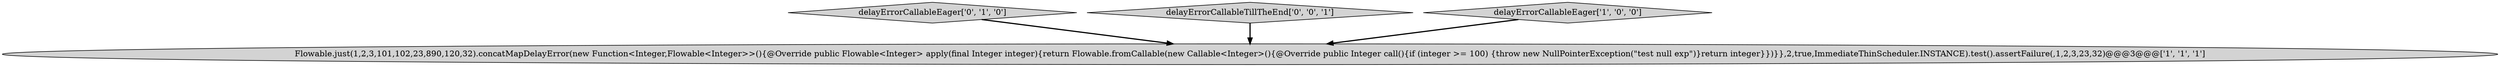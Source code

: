 digraph {
1 [style = filled, label = "Flowable.just(1,2,3,101,102,23,890,120,32).concatMapDelayError(new Function<Integer,Flowable<Integer>>(){@Override public Flowable<Integer> apply(final Integer integer){return Flowable.fromCallable(new Callable<Integer>(){@Override public Integer call(){if (integer >= 100) {throw new NullPointerException(\"test null exp\")}return integer}})}},2,true,ImmediateThinScheduler.INSTANCE).test().assertFailure(,1,2,3,23,32)@@@3@@@['1', '1', '1']", fillcolor = lightgray, shape = ellipse image = "AAA0AAABBB1BBB"];
2 [style = filled, label = "delayErrorCallableEager['0', '1', '0']", fillcolor = lightgray, shape = diamond image = "AAA0AAABBB2BBB"];
3 [style = filled, label = "delayErrorCallableTillTheEnd['0', '0', '1']", fillcolor = lightgray, shape = diamond image = "AAA0AAABBB3BBB"];
0 [style = filled, label = "delayErrorCallableEager['1', '0', '0']", fillcolor = lightgray, shape = diamond image = "AAA0AAABBB1BBB"];
3->1 [style = bold, label=""];
2->1 [style = bold, label=""];
0->1 [style = bold, label=""];
}

